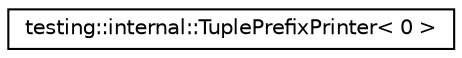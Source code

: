 digraph G
{
  edge [fontname="Helvetica",fontsize="10",labelfontname="Helvetica",labelfontsize="10"];
  node [fontname="Helvetica",fontsize="10",shape=record];
  rankdir="LR";
  Node1 [label="testing::internal::TuplePrefixPrinter\< 0 \>",height=0.2,width=0.4,color="black", fillcolor="white", style="filled",URL="$structtesting_1_1internal_1_1TuplePrefixPrinter_3_010_01_4.html"];
}
